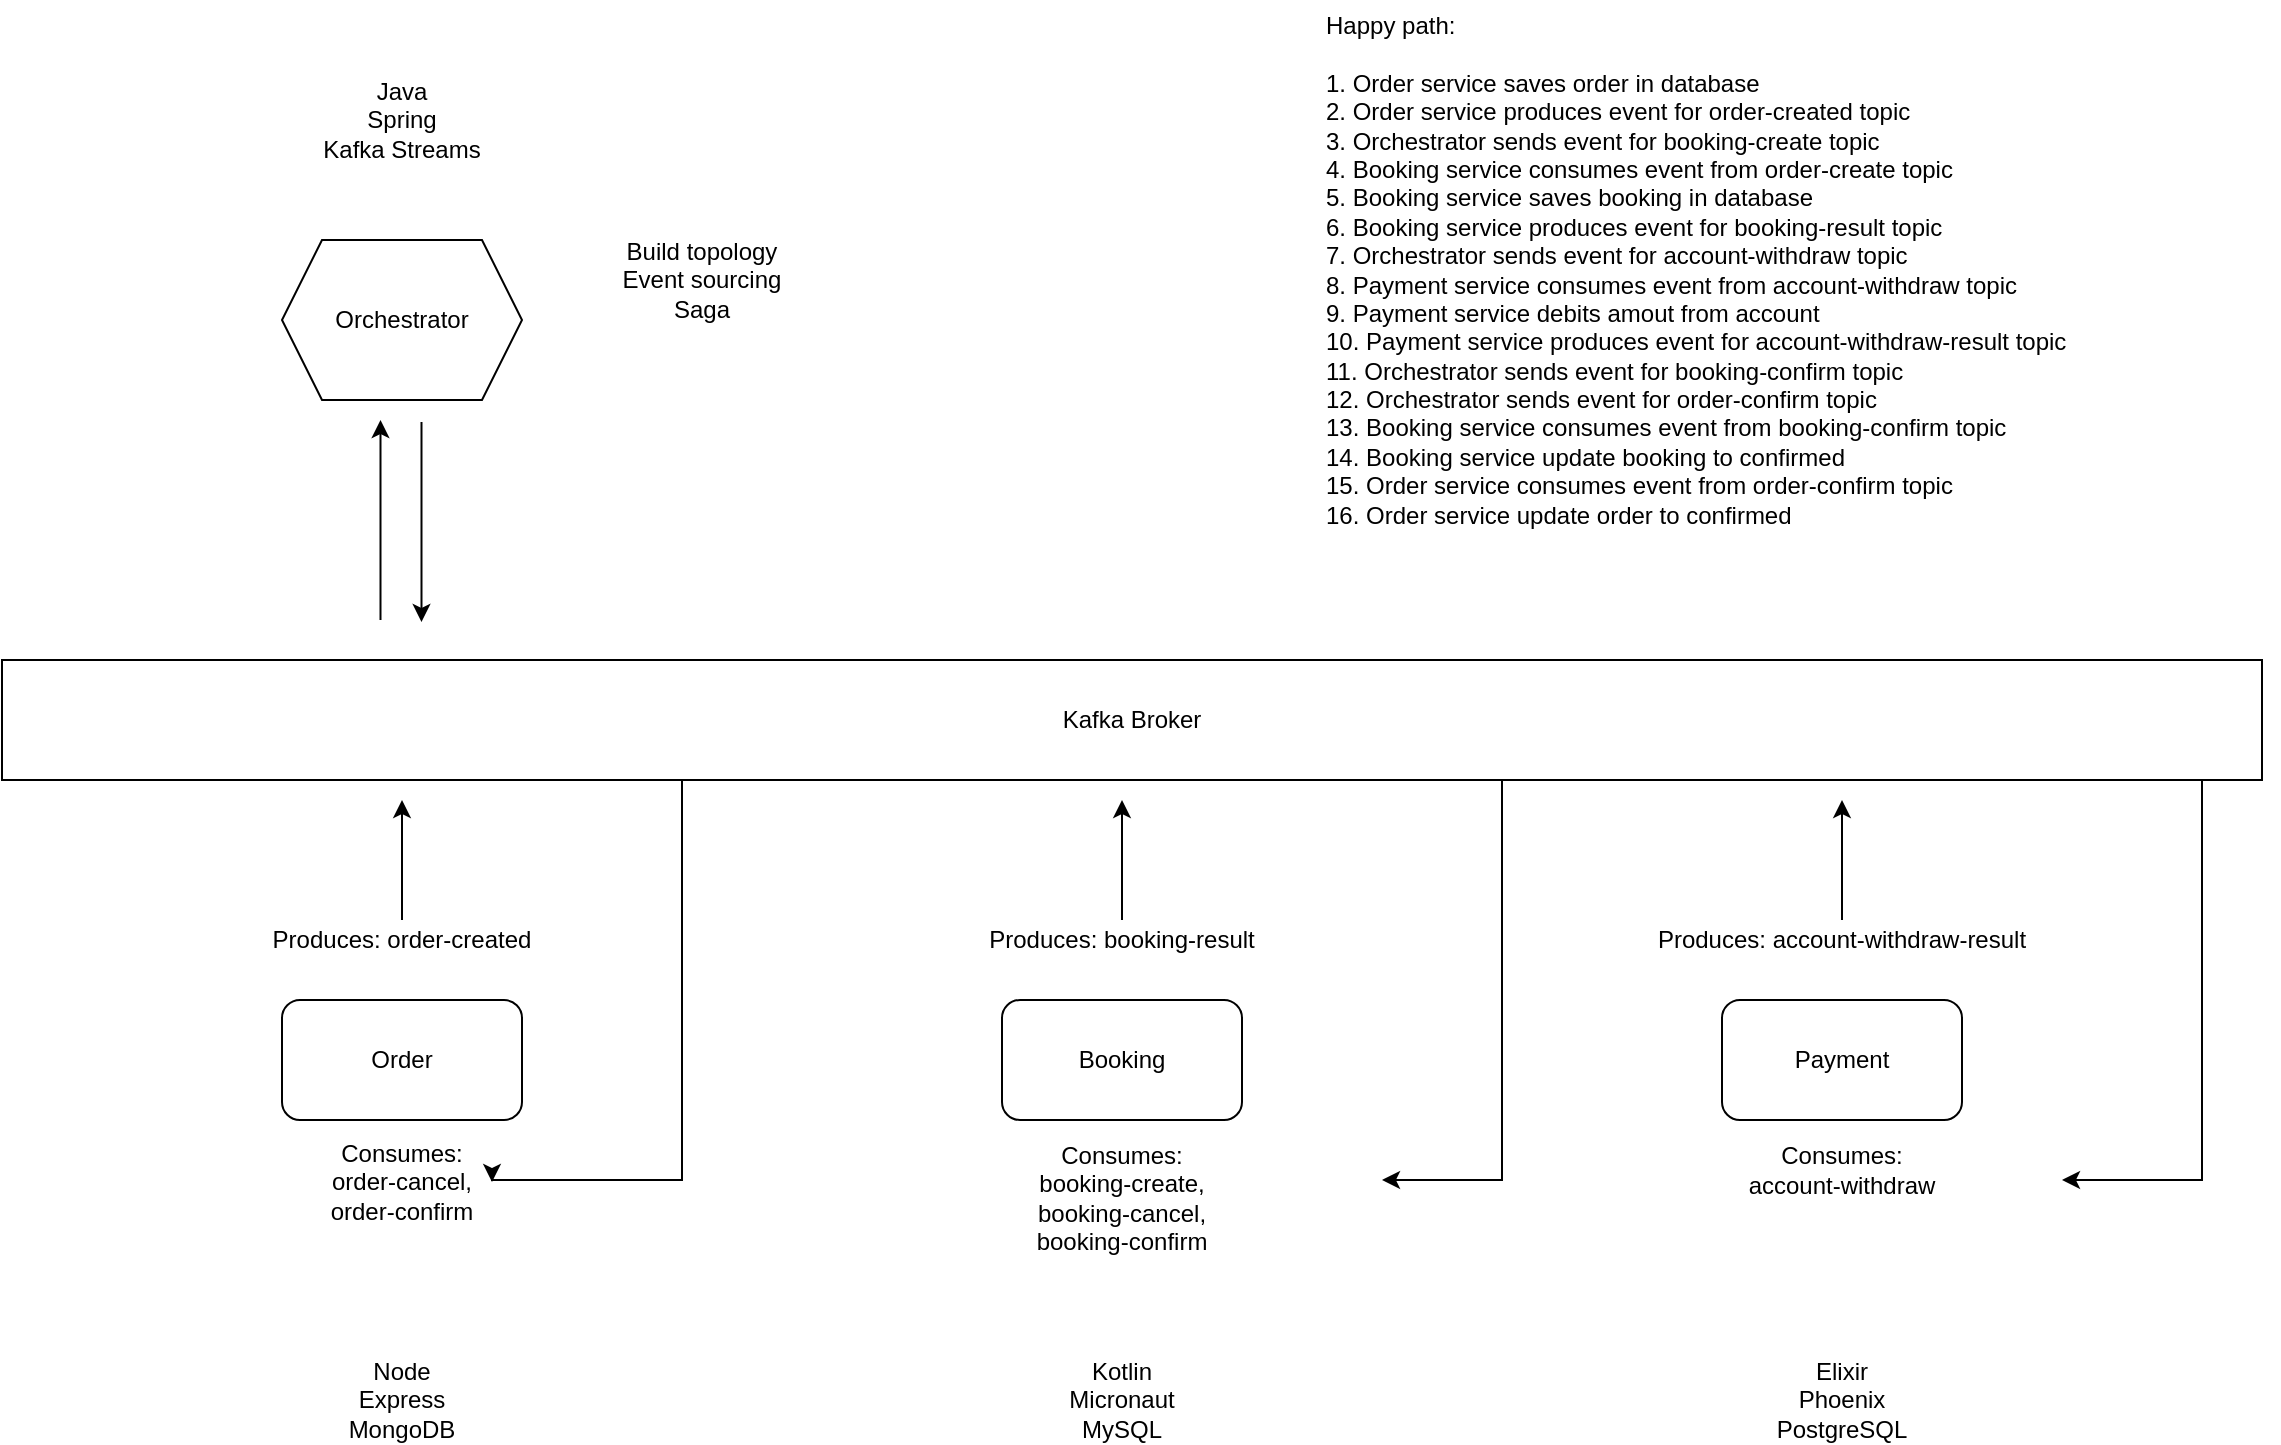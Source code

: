 <mxfile version="14.5.1" type="device"><diagram id="hHXDwUUkdGpZX08eoMJF" name="Page-1"><mxGraphModel dx="1422" dy="822" grid="1" gridSize="10" guides="1" tooltips="1" connect="1" arrows="1" fold="1" page="1" pageScale="1" pageWidth="1169" pageHeight="827" math="0" shadow="0"><root><mxCell id="0"/><mxCell id="1" parent="0"/><mxCell id="_GCLpxOmvPq3SWYbRsv9-1" value="Order" style="rounded=1;whiteSpace=wrap;html=1;" parent="1" vertex="1"><mxGeometry x="160" y="540" width="120" height="60" as="geometry"/></mxCell><mxCell id="_GCLpxOmvPq3SWYbRsv9-3" value="Booking" style="rounded=1;whiteSpace=wrap;html=1;" parent="1" vertex="1"><mxGeometry x="520" y="540" width="120" height="60" as="geometry"/></mxCell><mxCell id="_GCLpxOmvPq3SWYbRsv9-5" value="Payment" style="rounded=1;whiteSpace=wrap;html=1;" parent="1" vertex="1"><mxGeometry x="880" y="540" width="120" height="60" as="geometry"/></mxCell><mxCell id="_GCLpxOmvPq3SWYbRsv9-6" value="Kotlin&lt;br&gt;Micronaut&lt;br&gt;MySQL" style="text;html=1;strokeColor=none;fillColor=none;align=center;verticalAlign=middle;whiteSpace=wrap;rounded=0;" parent="1" vertex="1"><mxGeometry x="560" y="730" width="40" height="20" as="geometry"/></mxCell><mxCell id="_GCLpxOmvPq3SWYbRsv9-7" value="Elixir&lt;br&gt;Phoenix&lt;br&gt;PostgreSQL" style="text;html=1;strokeColor=none;fillColor=none;align=center;verticalAlign=middle;whiteSpace=wrap;rounded=0;" parent="1" vertex="1"><mxGeometry x="920" y="730" width="40" height="20" as="geometry"/></mxCell><mxCell id="_GCLpxOmvPq3SWYbRsv9-9" value="Node&lt;br&gt;Express&lt;br&gt;MongoDB" style="text;html=1;strokeColor=none;fillColor=none;align=center;verticalAlign=middle;whiteSpace=wrap;rounded=0;" parent="1" vertex="1"><mxGeometry x="200" y="730" width="40" height="20" as="geometry"/></mxCell><mxCell id="_GCLpxOmvPq3SWYbRsv9-31" style="edgeStyle=orthogonalEdgeStyle;rounded=0;orthogonalLoop=1;jettySize=auto;html=1;" parent="1" source="_GCLpxOmvPq3SWYbRsv9-10" edge="1"><mxGeometry relative="1" as="geometry"><mxPoint x="220" y="440" as="targetPoint"/></mxGeometry></mxCell><mxCell id="_GCLpxOmvPq3SWYbRsv9-10" value="Produces: order-created" style="text;html=1;strokeColor=none;fillColor=none;align=center;verticalAlign=middle;whiteSpace=wrap;rounded=0;" parent="1" vertex="1"><mxGeometry x="140" y="500" width="160" height="20" as="geometry"/></mxCell><mxCell id="_GCLpxOmvPq3SWYbRsv9-32" style="edgeStyle=orthogonalEdgeStyle;rounded=0;orthogonalLoop=1;jettySize=auto;html=1;" parent="1" source="_GCLpxOmvPq3SWYbRsv9-13" edge="1"><mxGeometry relative="1" as="geometry"><mxPoint x="580" y="440" as="targetPoint"/></mxGeometry></mxCell><mxCell id="_GCLpxOmvPq3SWYbRsv9-13" value="Produces: booking-result" style="text;html=1;strokeColor=none;fillColor=none;align=center;verticalAlign=middle;whiteSpace=wrap;rounded=0;" parent="1" vertex="1"><mxGeometry x="420" y="500" width="320" height="20" as="geometry"/></mxCell><mxCell id="_GCLpxOmvPq3SWYbRsv9-33" style="edgeStyle=orthogonalEdgeStyle;rounded=0;orthogonalLoop=1;jettySize=auto;html=1;" parent="1" source="_GCLpxOmvPq3SWYbRsv9-14" edge="1"><mxGeometry relative="1" as="geometry"><mxPoint x="940" y="440" as="targetPoint"/></mxGeometry></mxCell><mxCell id="_GCLpxOmvPq3SWYbRsv9-14" value="Produces: account-withdraw-result" style="text;html=1;strokeColor=none;fillColor=none;align=center;verticalAlign=middle;whiteSpace=wrap;rounded=0;" parent="1" vertex="1"><mxGeometry x="780" y="500" width="320" height="20" as="geometry"/></mxCell><mxCell id="_GCLpxOmvPq3SWYbRsv9-15" value="Orchestrator" style="shape=hexagon;perimeter=hexagonPerimeter2;whiteSpace=wrap;html=1;fixedSize=1;" parent="1" vertex="1"><mxGeometry x="160" y="160" width="120" height="80" as="geometry"/></mxCell><mxCell id="_GCLpxOmvPq3SWYbRsv9-16" value="Java&lt;br&gt;Spring&lt;br&gt;Kafka Streams" style="text;html=1;strokeColor=none;fillColor=none;align=center;verticalAlign=middle;whiteSpace=wrap;rounded=0;" parent="1" vertex="1"><mxGeometry x="125" y="90" width="190" height="20" as="geometry"/></mxCell><mxCell id="_GCLpxOmvPq3SWYbRsv9-17" value="Build topology&lt;br&gt;Event sourcing&lt;br&gt;Saga" style="text;html=1;strokeColor=none;fillColor=none;align=center;verticalAlign=middle;whiteSpace=wrap;rounded=0;" parent="1" vertex="1"><mxGeometry x="320" y="160" width="100" height="40" as="geometry"/></mxCell><mxCell id="_GCLpxOmvPq3SWYbRsv9-18" style="edgeStyle=orthogonalEdgeStyle;rounded=0;orthogonalLoop=1;jettySize=auto;html=1;exitX=0.5;exitY=1;exitDx=0;exitDy=0;" parent="1" source="_GCLpxOmvPq3SWYbRsv9-17" target="_GCLpxOmvPq3SWYbRsv9-17" edge="1"><mxGeometry relative="1" as="geometry"/></mxCell><mxCell id="_GCLpxOmvPq3SWYbRsv9-34" style="edgeStyle=orthogonalEdgeStyle;rounded=0;orthogonalLoop=1;jettySize=auto;html=1;exitX=0.25;exitY=1;exitDx=0;exitDy=0;entryX=1;entryY=0.5;entryDx=0;entryDy=0;" parent="1" source="_GCLpxOmvPq3SWYbRsv9-20" target="_GCLpxOmvPq3SWYbRsv9-21" edge="1"><mxGeometry relative="1" as="geometry"><Array as="points"><mxPoint x="360" y="430"/><mxPoint x="360" y="630"/></Array></mxGeometry></mxCell><mxCell id="_GCLpxOmvPq3SWYbRsv9-39" style="edgeStyle=orthogonalEdgeStyle;rounded=0;orthogonalLoop=1;jettySize=auto;html=1;exitX=1;exitY=1;exitDx=0;exitDy=0;" parent="1" source="_GCLpxOmvPq3SWYbRsv9-20" edge="1"><mxGeometry relative="1" as="geometry"><mxPoint x="1050" y="630" as="targetPoint"/><Array as="points"><mxPoint x="1120" y="630"/></Array></mxGeometry></mxCell><mxCell id="_GCLpxOmvPq3SWYbRsv9-20" value="Kafka Broker" style="rounded=0;whiteSpace=wrap;html=1;" parent="1" vertex="1"><mxGeometry x="20" y="370" width="1130" height="60" as="geometry"/></mxCell><mxCell id="_GCLpxOmvPq3SWYbRsv9-21" value="Consumes: order-cancel, order-confirm" style="text;html=1;strokeColor=none;fillColor=none;align=center;verticalAlign=middle;whiteSpace=wrap;rounded=0;" parent="1" vertex="1"><mxGeometry x="175" y="621" width="90" height="20" as="geometry"/></mxCell><mxCell id="_GCLpxOmvPq3SWYbRsv9-22" style="edgeStyle=orthogonalEdgeStyle;rounded=0;orthogonalLoop=1;jettySize=auto;html=1;exitX=0.5;exitY=1;exitDx=0;exitDy=0;" parent="1" source="_GCLpxOmvPq3SWYbRsv9-21" target="_GCLpxOmvPq3SWYbRsv9-21" edge="1"><mxGeometry relative="1" as="geometry"/></mxCell><mxCell id="_GCLpxOmvPq3SWYbRsv9-23" value="Consumes: booking-create, booking-cancel, booking-confirm" style="text;html=1;strokeColor=none;fillColor=none;align=center;verticalAlign=middle;whiteSpace=wrap;rounded=0;" parent="1" vertex="1"><mxGeometry x="530" y="629" width="100" height="20" as="geometry"/></mxCell><mxCell id="_GCLpxOmvPq3SWYbRsv9-24" value="Consumes: account-withdraw" style="text;html=1;strokeColor=none;fillColor=none;align=center;verticalAlign=middle;whiteSpace=wrap;rounded=0;" parent="1" vertex="1"><mxGeometry x="890" y="615" width="100" height="20" as="geometry"/></mxCell><mxCell id="_GCLpxOmvPq3SWYbRsv9-38" style="edgeStyle=orthogonalEdgeStyle;rounded=0;orthogonalLoop=1;jettySize=auto;html=1;exitX=0.25;exitY=1;exitDx=0;exitDy=0;entryX=1;entryY=0.5;entryDx=0;entryDy=0;" parent="1" edge="1"><mxGeometry relative="1" as="geometry"><mxPoint x="780" y="430" as="sourcePoint"/><mxPoint x="710" y="630" as="targetPoint"/><Array as="points"><mxPoint x="770" y="430"/><mxPoint x="770" y="630"/></Array></mxGeometry></mxCell><mxCell id="_GCLpxOmvPq3SWYbRsv9-41" value="Happy path:&lt;br&gt;&lt;br&gt;1. Order service saves order in database&lt;br&gt;2. Order service produces event for order-created topic&lt;br&gt;3. Orchestrator sends event for booking-create topic&lt;br&gt;4. Booking service consumes event from order-create topic&lt;br&gt;5. Booking service saves booking in database&lt;br&gt;6. Booking service produces event for booking-result topic&lt;br&gt;7. Orchestrator sends event for account-withdraw topic&lt;br&gt;8. Payment service consumes event from account-withdraw topic&lt;br&gt;9. Payment service debits amout from account&lt;br&gt;10. Payment service produces event for account-withdraw-result topic&lt;br&gt;11. Orchestrator sends event for booking-confirm topic&lt;br&gt;12. Orchestrator sends event for order-confirm topic&lt;br&gt;13. Booking service consumes event from booking-confirm topic&lt;br&gt;14. Booking service update booking to confirmed&lt;br&gt;15. Order service consumes event from order-confirm topic&lt;br&gt;16. Order service update order to confirmed" style="text;html=1;strokeColor=none;fillColor=none;align=left;verticalAlign=middle;whiteSpace=wrap;rounded=0;" parent="1" vertex="1"><mxGeometry x="680" y="40" width="440" height="270" as="geometry"/></mxCell><mxCell id="_GCLpxOmvPq3SWYbRsv9-43" value="" style="endArrow=classic;html=1;" parent="1" edge="1"><mxGeometry width="50" height="50" relative="1" as="geometry"><mxPoint x="209.25" y="350" as="sourcePoint"/><mxPoint x="209.25" y="250" as="targetPoint"/></mxGeometry></mxCell><mxCell id="_GCLpxOmvPq3SWYbRsv9-44" value="" style="endArrow=classic;html=1;" parent="1" edge="1"><mxGeometry width="50" height="50" relative="1" as="geometry"><mxPoint x="229.75" y="251" as="sourcePoint"/><mxPoint x="229.75" y="351" as="targetPoint"/></mxGeometry></mxCell></root></mxGraphModel></diagram></mxfile>